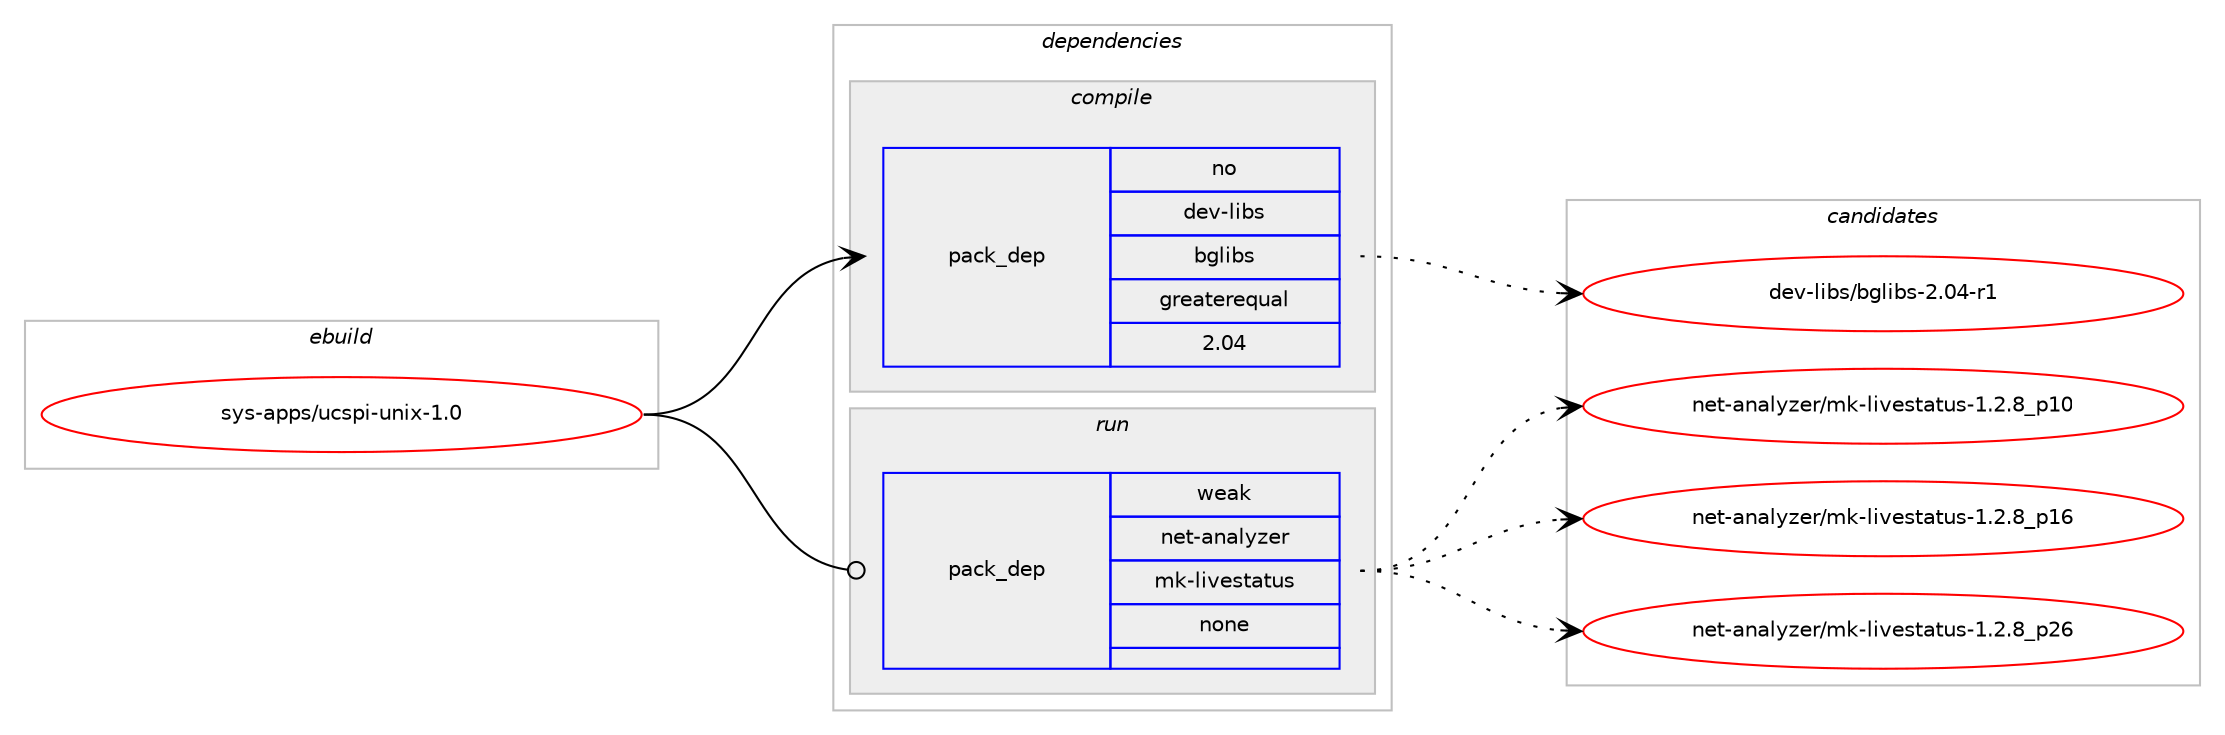 digraph prolog {

# *************
# Graph options
# *************

newrank=true;
concentrate=true;
compound=true;
graph [rankdir=LR,fontname=Helvetica,fontsize=10,ranksep=1.5];#, ranksep=2.5, nodesep=0.2];
edge  [arrowhead=vee];
node  [fontname=Helvetica,fontsize=10];

# **********
# The ebuild
# **********

subgraph cluster_leftcol {
color=gray;
rank=same;
label=<<i>ebuild</i>>;
id [label="sys-apps/ucspi-unix-1.0", color=red, width=4, href="../sys-apps/ucspi-unix-1.0.svg"];
}

# ****************
# The dependencies
# ****************

subgraph cluster_midcol {
color=gray;
label=<<i>dependencies</i>>;
subgraph cluster_compile {
fillcolor="#eeeeee";
style=filled;
label=<<i>compile</i>>;
subgraph pack651664 {
dependency878796 [label=<<TABLE BORDER="0" CELLBORDER="1" CELLSPACING="0" CELLPADDING="4" WIDTH="220"><TR><TD ROWSPAN="6" CELLPADDING="30">pack_dep</TD></TR><TR><TD WIDTH="110">no</TD></TR><TR><TD>dev-libs</TD></TR><TR><TD>bglibs</TD></TR><TR><TD>greaterequal</TD></TR><TR><TD>2.04</TD></TR></TABLE>>, shape=none, color=blue];
}
id:e -> dependency878796:w [weight=20,style="solid",arrowhead="vee"];
}
subgraph cluster_compileandrun {
fillcolor="#eeeeee";
style=filled;
label=<<i>compile and run</i>>;
}
subgraph cluster_run {
fillcolor="#eeeeee";
style=filled;
label=<<i>run</i>>;
subgraph pack651665 {
dependency878797 [label=<<TABLE BORDER="0" CELLBORDER="1" CELLSPACING="0" CELLPADDING="4" WIDTH="220"><TR><TD ROWSPAN="6" CELLPADDING="30">pack_dep</TD></TR><TR><TD WIDTH="110">weak</TD></TR><TR><TD>net-analyzer</TD></TR><TR><TD>mk-livestatus</TD></TR><TR><TD>none</TD></TR><TR><TD></TD></TR></TABLE>>, shape=none, color=blue];
}
id:e -> dependency878797:w [weight=20,style="solid",arrowhead="odot"];
}
}

# **************
# The candidates
# **************

subgraph cluster_choices {
rank=same;
color=gray;
label=<<i>candidates</i>>;

subgraph choice651664 {
color=black;
nodesep=1;
choice100101118451081059811547981031081059811545504648524511449 [label="dev-libs/bglibs-2.04-r1", color=red, width=4,href="../dev-libs/bglibs-2.04-r1.svg"];
dependency878796:e -> choice100101118451081059811547981031081059811545504648524511449:w [style=dotted,weight="100"];
}
subgraph choice651665 {
color=black;
nodesep=1;
choice110101116459711097108121122101114471091074510810511810111511697116117115454946504656951124948 [label="net-analyzer/mk-livestatus-1.2.8_p10", color=red, width=4,href="../net-analyzer/mk-livestatus-1.2.8_p10.svg"];
choice110101116459711097108121122101114471091074510810511810111511697116117115454946504656951124954 [label="net-analyzer/mk-livestatus-1.2.8_p16", color=red, width=4,href="../net-analyzer/mk-livestatus-1.2.8_p16.svg"];
choice110101116459711097108121122101114471091074510810511810111511697116117115454946504656951125054 [label="net-analyzer/mk-livestatus-1.2.8_p26", color=red, width=4,href="../net-analyzer/mk-livestatus-1.2.8_p26.svg"];
dependency878797:e -> choice110101116459711097108121122101114471091074510810511810111511697116117115454946504656951124948:w [style=dotted,weight="100"];
dependency878797:e -> choice110101116459711097108121122101114471091074510810511810111511697116117115454946504656951124954:w [style=dotted,weight="100"];
dependency878797:e -> choice110101116459711097108121122101114471091074510810511810111511697116117115454946504656951125054:w [style=dotted,weight="100"];
}
}

}
